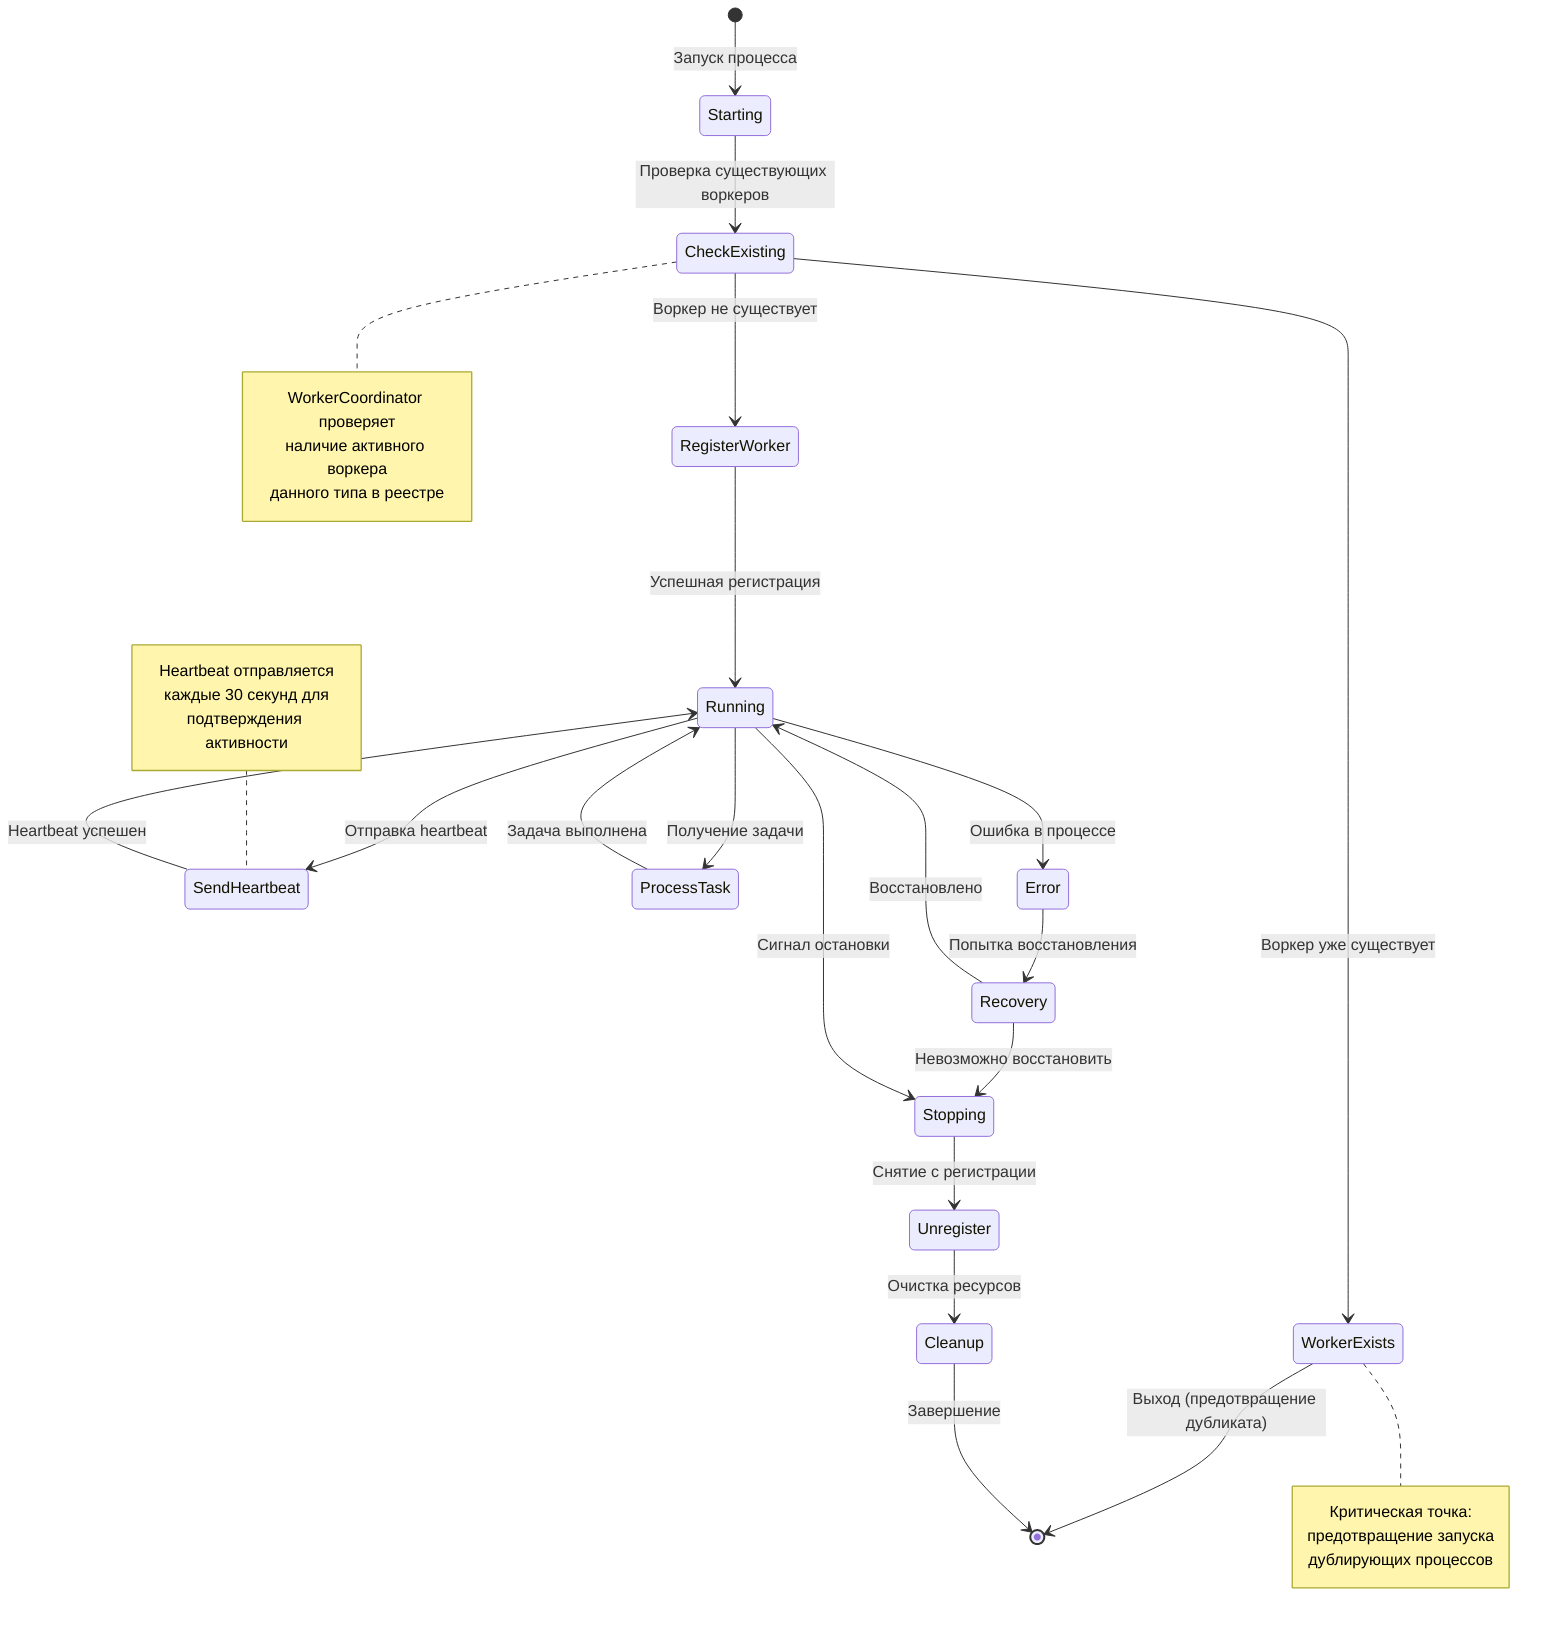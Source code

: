 stateDiagram-v2
    [*] --> Starting: Запуск процесса

    Starting --> CheckExisting: Проверка существующих воркеров

    CheckExisting --> WorkerExists: Воркер уже существует
    CheckExisting --> RegisterWorker: Воркер не существует

    WorkerExists --> [*]: Выход (предотвращение дубликата)

    RegisterWorker --> Running: Успешная регистрация

    Running --> SendHeartbeat: Отправка heartbeat
    SendHeartbeat --> Running: Heartbeat успешен

    Running --> ProcessTask: Получение задачи
    ProcessTask --> Running: Задача выполнена

    Running --> Error: Ошибка в процессе
    Error --> Recovery: Попытка восстановления
    Recovery --> Running: Восстановлено
    Recovery --> Stopping: Невозможно восстановить

    Running --> Stopping: Сигнал остановки

    Stopping --> Unregister: Снятие с регистрации
    Unregister --> Cleanup: Очистка ресурсов
    Cleanup --> [*]: Завершение

    note right of CheckExisting
        WorkerCoordinator проверяет
        наличие активного воркера
        данного типа в реестре
    end note

    note left of SendHeartbeat
        Heartbeat отправляется
        каждые 30 секунд для
        подтверждения активности
    end note

    note right of WorkerExists
        Критическая точка:
        предотвращение запуска
        дублирующих процессов
    end note